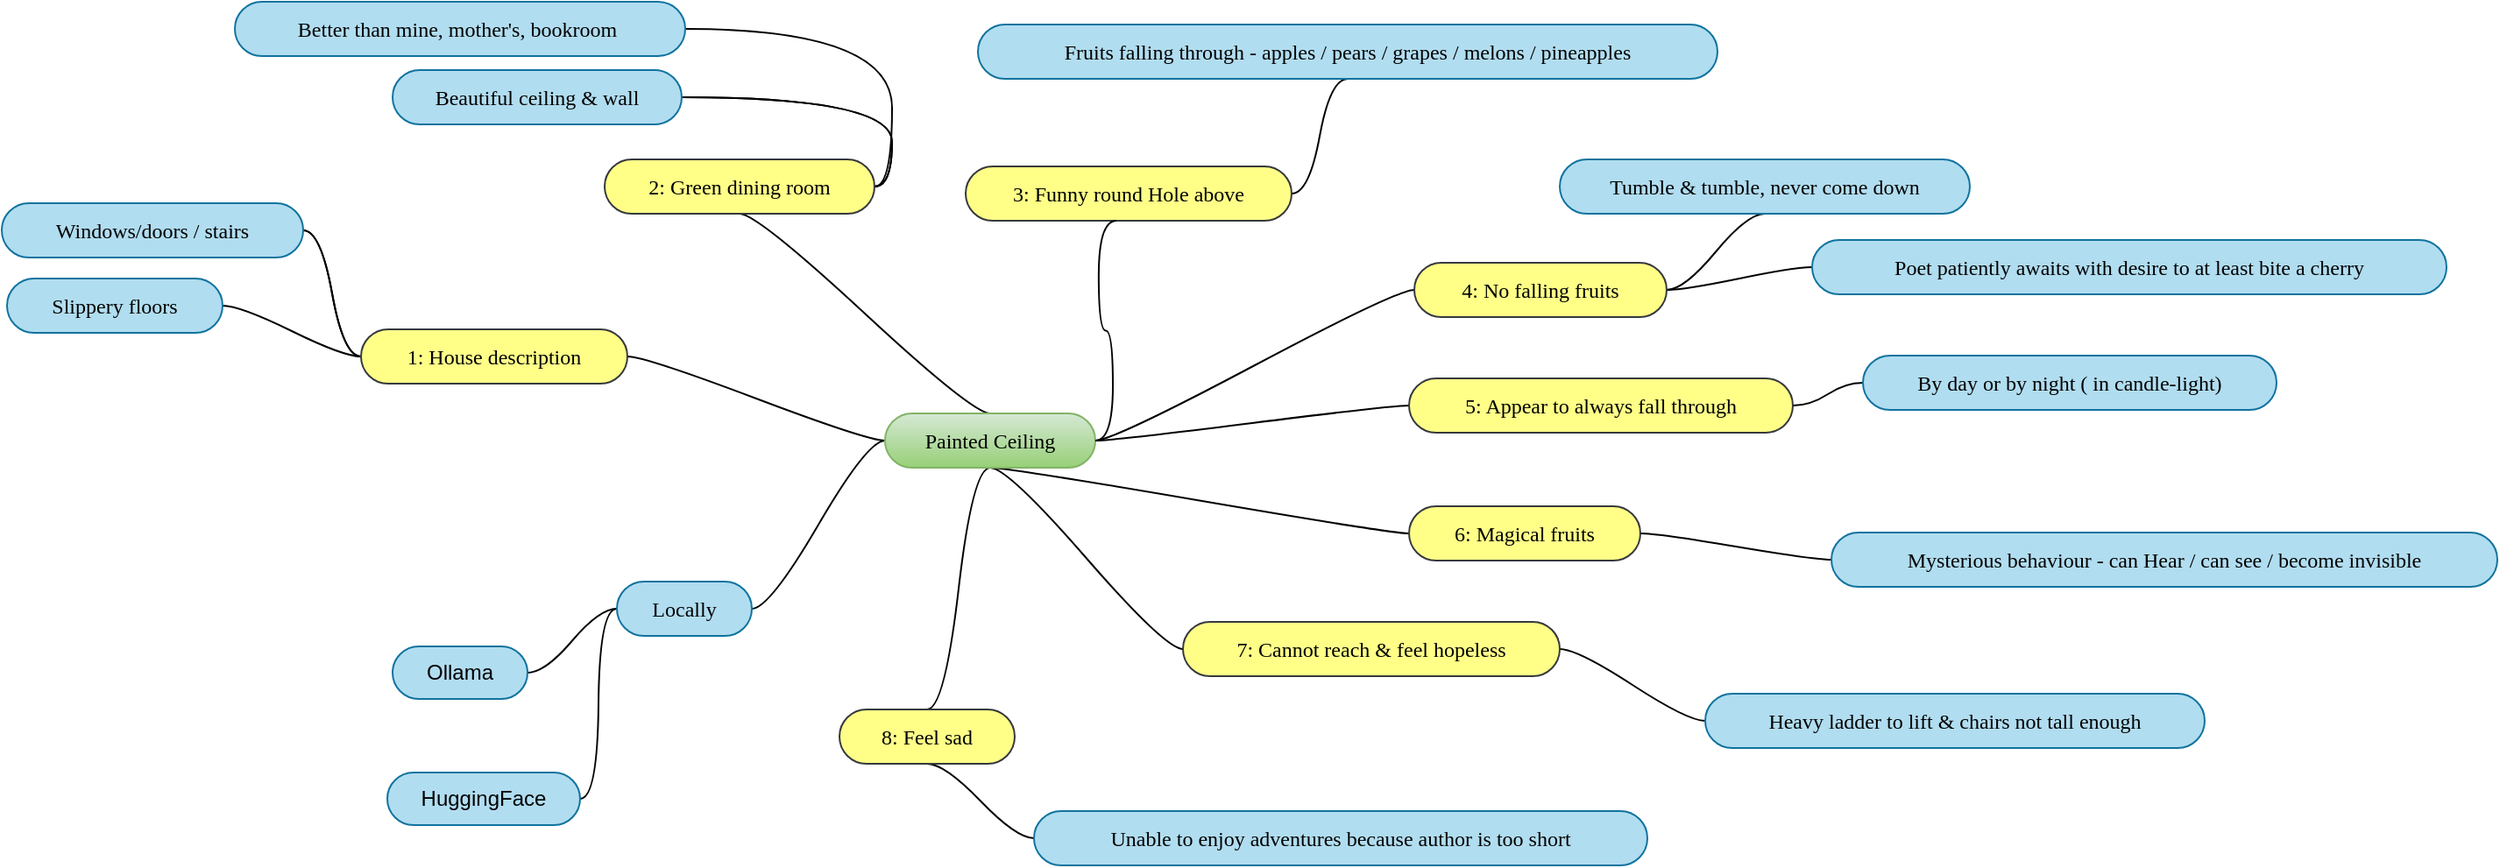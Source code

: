 <mxfile border="50" scale="3" compressed="false" locked="false" version="26.1.1">
  <diagram name="Lit_Painted_Ceiling" id="YmL12bMKpDGza6XwsDPr">
    <mxGraphModel dx="2154" dy="1341" grid="0" gridSize="10" guides="1" tooltips="1" connect="1" arrows="1" fold="1" page="0" pageScale="1" pageWidth="827" pageHeight="1169" background="none" math="1" shadow="0">
      <root>
        <mxCell id="X5NqExCQtvZxIxQ7pmgY-0" />
        <mxCell id="1" parent="X5NqExCQtvZxIxQ7pmgY-0" />
        <mxCell id="q5sWosqhss169XubvOwO-2" value="" style="edgeStyle=entityRelationEdgeStyle;rounded=0;orthogonalLoop=1;jettySize=auto;html=1;startArrow=none;endArrow=none;segment=10;curved=1;sourcePerimeterSpacing=0;targetPerimeterSpacing=0;" edge="1" parent="1" source="q5sWosqhss169XubvOwO-4" target="q5sWosqhss169XubvOwO-7">
          <mxGeometry relative="1" as="geometry" />
        </mxCell>
        <mxCell id="q5sWosqhss169XubvOwO-3" value="" style="edgeStyle=entityRelationEdgeStyle;rounded=0;orthogonalLoop=1;jettySize=auto;html=1;startArrow=none;endArrow=none;segment=10;curved=1;sourcePerimeterSpacing=0;targetPerimeterSpacing=0;" edge="1" parent="1" source="q5sWosqhss169XubvOwO-4" target="q5sWosqhss169XubvOwO-11">
          <mxGeometry relative="1" as="geometry" />
        </mxCell>
        <mxCell id="q5sWosqhss169XubvOwO-28" style="edgeStyle=entityRelationEdgeStyle;rounded=0;orthogonalLoop=1;jettySize=auto;html=1;startArrow=none;endArrow=none;segment=10;curved=1;sourcePerimeterSpacing=0;targetPerimeterSpacing=0;exitX=0.5;exitY=0;exitDx=0;exitDy=0;entryX=0.5;entryY=1;entryDx=0;entryDy=0;" edge="1" parent="1" source="q5sWosqhss169XubvOwO-4" target="q5sWosqhss169XubvOwO-23">
          <mxGeometry relative="1" as="geometry" />
        </mxCell>
        <mxCell id="q5sWosqhss169XubvOwO-38" style="edgeStyle=entityRelationEdgeStyle;rounded=0;orthogonalLoop=1;jettySize=auto;html=1;startArrow=none;endArrow=none;segment=10;curved=1;sourcePerimeterSpacing=0;targetPerimeterSpacing=0;" edge="1" parent="1" source="q5sWosqhss169XubvOwO-4" target="q5sWosqhss169XubvOwO-33">
          <mxGeometry relative="1" as="geometry" />
        </mxCell>
        <mxCell id="q5sWosqhss169XubvOwO-42" style="edgeStyle=entityRelationEdgeStyle;rounded=0;orthogonalLoop=1;jettySize=auto;html=1;startArrow=none;endArrow=none;segment=10;curved=1;sourcePerimeterSpacing=0;targetPerimeterSpacing=0;entryX=0;entryY=0.5;entryDx=0;entryDy=0;" edge="1" parent="1" source="q5sWosqhss169XubvOwO-4" target="q5sWosqhss169XubvOwO-39">
          <mxGeometry relative="1" as="geometry" />
        </mxCell>
        <mxCell id="q5sWosqhss169XubvOwO-44" style="edgeStyle=entityRelationEdgeStyle;rounded=0;orthogonalLoop=1;jettySize=auto;html=1;startArrow=none;endArrow=none;segment=10;curved=1;sourcePerimeterSpacing=0;targetPerimeterSpacing=0;exitX=0.5;exitY=1;exitDx=0;exitDy=0;entryX=0;entryY=0.5;entryDx=0;entryDy=0;" edge="1" parent="1" source="q5sWosqhss169XubvOwO-4" target="q5sWosqhss169XubvOwO-43">
          <mxGeometry relative="1" as="geometry" />
        </mxCell>
        <mxCell id="q5sWosqhss169XubvOwO-51" style="edgeStyle=entityRelationEdgeStyle;rounded=0;orthogonalLoop=1;jettySize=auto;html=1;startArrow=none;endArrow=none;segment=10;curved=1;sourcePerimeterSpacing=0;targetPerimeterSpacing=0;exitX=0.5;exitY=1;exitDx=0;exitDy=0;entryX=0;entryY=0.5;entryDx=0;entryDy=0;" edge="1" parent="1" source="q5sWosqhss169XubvOwO-4" target="q5sWosqhss169XubvOwO-47">
          <mxGeometry relative="1" as="geometry" />
        </mxCell>
        <mxCell id="q5sWosqhss169XubvOwO-54" style="edgeStyle=entityRelationEdgeStyle;rounded=0;orthogonalLoop=1;jettySize=auto;html=1;startArrow=none;endArrow=none;segment=10;curved=1;sourcePerimeterSpacing=0;targetPerimeterSpacing=0;exitX=0.5;exitY=1;exitDx=0;exitDy=0;entryX=0.5;entryY=0;entryDx=0;entryDy=0;" edge="1" parent="1" source="q5sWosqhss169XubvOwO-4" target="q5sWosqhss169XubvOwO-53">
          <mxGeometry relative="1" as="geometry" />
        </mxCell>
        <mxCell id="q5sWosqhss169XubvOwO-4" value="&lt;font face=&quot;Comic Sans MS&quot;&gt;Painted Ceiling&lt;/font&gt;" style="whiteSpace=wrap;html=1;rounded=1;arcSize=50;align=center;verticalAlign=middle;strokeWidth=1;autosize=1;spacing=4;treeFolding=1;treeMoving=1;newEdgeStyle={&quot;edgeStyle&quot;:&quot;entityRelationEdgeStyle&quot;,&quot;startArrow&quot;:&quot;none&quot;,&quot;endArrow&quot;:&quot;none&quot;,&quot;segment&quot;:10,&quot;curved&quot;:1,&quot;sourcePerimeterSpacing&quot;:0,&quot;targetPerimeterSpacing&quot;:0};fillColor=#d5e8d4;strokeColor=#82b366;gradientColor=#97d077;" vertex="1" parent="1">
          <mxGeometry x="136" y="233" width="120" height="31" as="geometry" />
        </mxCell>
        <mxCell id="q5sWosqhss169XubvOwO-5" value="" style="edgeStyle=entityRelationEdgeStyle;rounded=0;orthogonalLoop=1;jettySize=auto;html=1;startArrow=none;endArrow=none;segment=10;curved=1;sourcePerimeterSpacing=0;targetPerimeterSpacing=0;" edge="1" parent="1" source="q5sWosqhss169XubvOwO-7" target="q5sWosqhss169XubvOwO-12">
          <mxGeometry relative="1" as="geometry" />
        </mxCell>
        <mxCell id="q5sWosqhss169XubvOwO-6" value="" style="edgeStyle=entityRelationEdgeStyle;rounded=0;orthogonalLoop=1;jettySize=auto;html=1;startArrow=none;endArrow=none;segment=10;curved=1;sourcePerimeterSpacing=0;targetPerimeterSpacing=0;" edge="1" parent="1" source="q5sWosqhss169XubvOwO-7" target="q5sWosqhss169XubvOwO-13">
          <mxGeometry relative="1" as="geometry" />
        </mxCell>
        <mxCell id="q5sWosqhss169XubvOwO-7" value="&lt;font face=&quot;Comic Sans MS&quot;&gt;Locally&lt;/font&gt;" style="whiteSpace=wrap;html=1;rounded=1;arcSize=50;align=center;verticalAlign=middle;strokeWidth=1;autosize=1;spacing=4;treeFolding=1;treeMoving=1;newEdgeStyle={&quot;edgeStyle&quot;:&quot;entityRelationEdgeStyle&quot;,&quot;startArrow&quot;:&quot;none&quot;,&quot;endArrow&quot;:&quot;none&quot;,&quot;segment&quot;:10,&quot;curved&quot;:1,&quot;sourcePerimeterSpacing&quot;:0,&quot;targetPerimeterSpacing&quot;:0};fillColor=#b1ddf0;strokeColor=#10739e;" vertex="1" parent="1">
          <mxGeometry x="-17" y="329" width="77" height="31" as="geometry" />
        </mxCell>
        <mxCell id="q5sWosqhss169XubvOwO-8" value="" style="edgeStyle=entityRelationEdgeStyle;rounded=0;orthogonalLoop=1;jettySize=auto;html=1;startArrow=none;endArrow=none;segment=10;curved=1;sourcePerimeterSpacing=0;targetPerimeterSpacing=0;" edge="1" parent="1" source="q5sWosqhss169XubvOwO-11" target="q5sWosqhss169XubvOwO-14">
          <mxGeometry relative="1" as="geometry" />
        </mxCell>
        <mxCell id="q5sWosqhss169XubvOwO-9" value="" style="edgeStyle=entityRelationEdgeStyle;rounded=0;orthogonalLoop=1;jettySize=auto;html=1;startArrow=none;endArrow=none;segment=10;curved=1;sourcePerimeterSpacing=0;targetPerimeterSpacing=0;" edge="1" parent="1" source="q5sWosqhss169XubvOwO-11" target="q5sWosqhss169XubvOwO-14">
          <mxGeometry relative="1" as="geometry" />
        </mxCell>
        <mxCell id="q5sWosqhss169XubvOwO-18" style="edgeStyle=entityRelationEdgeStyle;rounded=0;orthogonalLoop=1;jettySize=auto;html=1;startArrow=none;endArrow=none;segment=10;curved=1;sourcePerimeterSpacing=0;targetPerimeterSpacing=0;" edge="1" parent="1" source="q5sWosqhss169XubvOwO-11" target="q5sWosqhss169XubvOwO-17">
          <mxGeometry relative="1" as="geometry" />
        </mxCell>
        <mxCell id="q5sWosqhss169XubvOwO-11" value="&lt;font face=&quot;Comic Sans MS&quot;&gt;1: House description&lt;/font&gt;" style="whiteSpace=wrap;html=1;rounded=1;arcSize=50;align=center;verticalAlign=middle;strokeWidth=1;autosize=1;spacing=4;treeFolding=1;treeMoving=1;newEdgeStyle={&quot;edgeStyle&quot;:&quot;entityRelationEdgeStyle&quot;,&quot;startArrow&quot;:&quot;none&quot;,&quot;endArrow&quot;:&quot;none&quot;,&quot;segment&quot;:10,&quot;curved&quot;:1,&quot;sourcePerimeterSpacing&quot;:0,&quot;targetPerimeterSpacing&quot;:0};fillColor=#ffff88;strokeColor=#36393d;" vertex="1" parent="1">
          <mxGeometry x="-163" y="185" width="152" height="31" as="geometry" />
        </mxCell>
        <mxCell id="q5sWosqhss169XubvOwO-12" value="Ollama" style="whiteSpace=wrap;html=1;rounded=1;arcSize=50;align=center;verticalAlign=middle;strokeWidth=1;autosize=1;spacing=4;treeFolding=1;treeMoving=1;newEdgeStyle={&quot;edgeStyle&quot;:&quot;entityRelationEdgeStyle&quot;,&quot;startArrow&quot;:&quot;none&quot;,&quot;endArrow&quot;:&quot;none&quot;,&quot;segment&quot;:10,&quot;curved&quot;:1,&quot;sourcePerimeterSpacing&quot;:0,&quot;targetPerimeterSpacing&quot;:0};fillColor=#b1ddf0;strokeColor=#10739e;" vertex="1" parent="1">
          <mxGeometry x="-145" y="366" width="77" height="30" as="geometry" />
        </mxCell>
        <mxCell id="q5sWosqhss169XubvOwO-13" value="HuggingFace" style="whiteSpace=wrap;html=1;rounded=1;arcSize=50;align=center;verticalAlign=middle;strokeWidth=1;autosize=1;spacing=4;treeFolding=1;treeMoving=1;newEdgeStyle={&quot;edgeStyle&quot;:&quot;entityRelationEdgeStyle&quot;,&quot;startArrow&quot;:&quot;none&quot;,&quot;endArrow&quot;:&quot;none&quot;,&quot;segment&quot;:10,&quot;curved&quot;:1,&quot;sourcePerimeterSpacing&quot;:0,&quot;targetPerimeterSpacing&quot;:0};fillColor=#b1ddf0;strokeColor=#10739e;" vertex="1" parent="1">
          <mxGeometry x="-148" y="438" width="110" height="30" as="geometry" />
        </mxCell>
        <mxCell id="q5sWosqhss169XubvOwO-14" value="&lt;font face=&quot;Comic Sans MS&quot;&gt;Windows/doors / stairs&lt;/font&gt;" style="whiteSpace=wrap;html=1;rounded=1;arcSize=50;align=center;verticalAlign=middle;strokeWidth=1;autosize=1;spacing=4;treeFolding=1;treeMoving=1;newEdgeStyle={&quot;edgeStyle&quot;:&quot;entityRelationEdgeStyle&quot;,&quot;startArrow&quot;:&quot;none&quot;,&quot;endArrow&quot;:&quot;none&quot;,&quot;segment&quot;:10,&quot;curved&quot;:1,&quot;sourcePerimeterSpacing&quot;:0,&quot;targetPerimeterSpacing&quot;:0};fillColor=#b1ddf0;strokeColor=#10739e;" vertex="1" parent="1">
          <mxGeometry x="-368" y="113" width="172" height="31" as="geometry" />
        </mxCell>
        <mxCell id="q5sWosqhss169XubvOwO-17" value="&lt;font face=&quot;Comic Sans MS&quot;&gt;Slippery floors&lt;/font&gt;" style="whiteSpace=wrap;html=1;rounded=1;arcSize=50;align=center;verticalAlign=middle;strokeWidth=1;autosize=1;spacing=4;treeFolding=1;treeMoving=1;newEdgeStyle={&quot;edgeStyle&quot;:&quot;entityRelationEdgeStyle&quot;,&quot;startArrow&quot;:&quot;none&quot;,&quot;endArrow&quot;:&quot;none&quot;,&quot;segment&quot;:10,&quot;curved&quot;:1,&quot;sourcePerimeterSpacing&quot;:0,&quot;targetPerimeterSpacing&quot;:0};fillColor=#b1ddf0;strokeColor=#10739e;" vertex="1" parent="1">
          <mxGeometry x="-365" y="156" width="123" height="31" as="geometry" />
        </mxCell>
        <mxCell id="q5sWosqhss169XubvOwO-19" value="" style="edgeStyle=entityRelationEdgeStyle;rounded=0;orthogonalLoop=1;jettySize=auto;html=1;startArrow=none;endArrow=none;segment=10;curved=1;sourcePerimeterSpacing=0;targetPerimeterSpacing=0;" edge="1" parent="1" source="q5sWosqhss169XubvOwO-23" target="q5sWosqhss169XubvOwO-24">
          <mxGeometry relative="1" as="geometry" />
        </mxCell>
        <mxCell id="q5sWosqhss169XubvOwO-20" value="" style="edgeStyle=entityRelationEdgeStyle;rounded=0;orthogonalLoop=1;jettySize=auto;html=1;startArrow=none;endArrow=none;segment=10;curved=1;sourcePerimeterSpacing=0;targetPerimeterSpacing=0;" edge="1" parent="1" source="q5sWosqhss169XubvOwO-23" target="q5sWosqhss169XubvOwO-24">
          <mxGeometry relative="1" as="geometry" />
        </mxCell>
        <mxCell id="q5sWosqhss169XubvOwO-21" value="" style="edgeStyle=entityRelationEdgeStyle;rounded=0;orthogonalLoop=1;jettySize=auto;html=1;startArrow=none;endArrow=none;segment=10;curved=1;sourcePerimeterSpacing=0;targetPerimeterSpacing=0;" edge="1" parent="1" source="q5sWosqhss169XubvOwO-23" target="q5sWosqhss169XubvOwO-25">
          <mxGeometry relative="1" as="geometry" />
        </mxCell>
        <mxCell id="q5sWosqhss169XubvOwO-23" value="&lt;font face=&quot;Comic Sans MS&quot;&gt;2: Green dining room&lt;/font&gt;" style="whiteSpace=wrap;html=1;rounded=1;arcSize=50;align=center;verticalAlign=middle;strokeWidth=1;autosize=1;spacing=4;treeFolding=1;treeMoving=1;newEdgeStyle={&quot;edgeStyle&quot;:&quot;entityRelationEdgeStyle&quot;,&quot;startArrow&quot;:&quot;none&quot;,&quot;endArrow&quot;:&quot;none&quot;,&quot;segment&quot;:10,&quot;curved&quot;:1,&quot;sourcePerimeterSpacing&quot;:0,&quot;targetPerimeterSpacing&quot;:0};fillColor=#ffff88;strokeColor=#36393d;" vertex="1" parent="1">
          <mxGeometry x="-24" y="88" width="154" height="31" as="geometry" />
        </mxCell>
        <mxCell id="q5sWosqhss169XubvOwO-24" value="&lt;font face=&quot;Comic Sans MS&quot;&gt;Beautiful ceiling &amp;amp; wall&lt;/font&gt;" style="whiteSpace=wrap;html=1;rounded=1;arcSize=50;align=center;verticalAlign=middle;strokeWidth=1;autosize=1;spacing=4;treeFolding=1;treeMoving=1;newEdgeStyle={&quot;edgeStyle&quot;:&quot;entityRelationEdgeStyle&quot;,&quot;startArrow&quot;:&quot;none&quot;,&quot;endArrow&quot;:&quot;none&quot;,&quot;segment&quot;:10,&quot;curved&quot;:1,&quot;sourcePerimeterSpacing&quot;:0,&quot;targetPerimeterSpacing&quot;:0};fillColor=#b1ddf0;strokeColor=#10739e;" vertex="1" parent="1">
          <mxGeometry x="-145" y="37" width="165" height="31" as="geometry" />
        </mxCell>
        <mxCell id="q5sWosqhss169XubvOwO-25" value="&lt;font face=&quot;Comic Sans MS&quot;&gt;Better than mine, mother&#39;s, bookroom&amp;nbsp;&lt;/font&gt;" style="whiteSpace=wrap;html=1;rounded=1;arcSize=50;align=center;verticalAlign=middle;strokeWidth=1;autosize=1;spacing=4;treeFolding=1;treeMoving=1;newEdgeStyle={&quot;edgeStyle&quot;:&quot;entityRelationEdgeStyle&quot;,&quot;startArrow&quot;:&quot;none&quot;,&quot;endArrow&quot;:&quot;none&quot;,&quot;segment&quot;:10,&quot;curved&quot;:1,&quot;sourcePerimeterSpacing&quot;:0,&quot;targetPerimeterSpacing&quot;:0};fillColor=#b1ddf0;strokeColor=#10739e;" vertex="1" parent="1">
          <mxGeometry x="-235" y="-2" width="257" height="31" as="geometry" />
        </mxCell>
        <mxCell id="q5sWosqhss169XubvOwO-31" style="edgeStyle=entityRelationEdgeStyle;rounded=0;orthogonalLoop=1;jettySize=auto;html=1;startArrow=none;endArrow=none;segment=10;curved=1;sourcePerimeterSpacing=0;targetPerimeterSpacing=0;entryX=0.5;entryY=1;entryDx=0;entryDy=0;" edge="1" parent="1" source="q5sWosqhss169XubvOwO-29" target="q5sWosqhss169XubvOwO-30">
          <mxGeometry relative="1" as="geometry" />
        </mxCell>
        <mxCell id="q5sWosqhss169XubvOwO-29" value="&lt;font face=&quot;Comic Sans MS&quot;&gt;3: Funny round Hole above&lt;/font&gt;" style="whiteSpace=wrap;html=1;rounded=1;arcSize=50;align=center;verticalAlign=middle;strokeWidth=1;autosize=1;spacing=4;treeFolding=1;treeMoving=1;newEdgeStyle={&quot;edgeStyle&quot;:&quot;entityRelationEdgeStyle&quot;,&quot;startArrow&quot;:&quot;none&quot;,&quot;endArrow&quot;:&quot;none&quot;,&quot;segment&quot;:10,&quot;curved&quot;:1,&quot;sourcePerimeterSpacing&quot;:0,&quot;targetPerimeterSpacing&quot;:0};fillColor=#ffff88;strokeColor=#36393d;" vertex="1" parent="1">
          <mxGeometry x="182" y="92" width="186" height="31" as="geometry" />
        </mxCell>
        <mxCell id="q5sWosqhss169XubvOwO-30" value="&lt;font face=&quot;Comic Sans MS&quot;&gt;Fruits falling through - apples / pears / grapes / melons / pineapples&lt;/font&gt;" style="whiteSpace=wrap;html=1;rounded=1;arcSize=50;align=center;verticalAlign=middle;strokeWidth=1;autosize=1;spacing=4;treeFolding=1;treeMoving=1;newEdgeStyle={&quot;edgeStyle&quot;:&quot;entityRelationEdgeStyle&quot;,&quot;startArrow&quot;:&quot;none&quot;,&quot;endArrow&quot;:&quot;none&quot;,&quot;segment&quot;:10,&quot;curved&quot;:1,&quot;sourcePerimeterSpacing&quot;:0,&quot;targetPerimeterSpacing&quot;:0};fillColor=#b1ddf0;strokeColor=#10739e;" vertex="1" parent="1">
          <mxGeometry x="189" y="11" width="422" height="31" as="geometry" />
        </mxCell>
        <mxCell id="q5sWosqhss169XubvOwO-32" style="edgeStyle=entityRelationEdgeStyle;rounded=0;orthogonalLoop=1;jettySize=auto;html=1;startArrow=none;endArrow=none;segment=10;curved=1;sourcePerimeterSpacing=0;targetPerimeterSpacing=0;entryX=0.462;entryY=1;entryDx=0;entryDy=0;entryPerimeter=0;" edge="1" parent="1" source="q5sWosqhss169XubvOwO-4" target="q5sWosqhss169XubvOwO-29">
          <mxGeometry relative="1" as="geometry" />
        </mxCell>
        <mxCell id="q5sWosqhss169XubvOwO-35" style="edgeStyle=entityRelationEdgeStyle;rounded=0;orthogonalLoop=1;jettySize=auto;html=1;startArrow=none;endArrow=none;segment=10;curved=1;sourcePerimeterSpacing=0;targetPerimeterSpacing=0;entryX=0.5;entryY=1;entryDx=0;entryDy=0;" edge="1" parent="1" source="q5sWosqhss169XubvOwO-33" target="q5sWosqhss169XubvOwO-34">
          <mxGeometry relative="1" as="geometry" />
        </mxCell>
        <mxCell id="q5sWosqhss169XubvOwO-37" style="edgeStyle=entityRelationEdgeStyle;rounded=0;orthogonalLoop=1;jettySize=auto;html=1;startArrow=none;endArrow=none;segment=10;curved=1;sourcePerimeterSpacing=0;targetPerimeterSpacing=0;entryX=0;entryY=0.5;entryDx=0;entryDy=0;" edge="1" parent="1" source="q5sWosqhss169XubvOwO-33" target="q5sWosqhss169XubvOwO-36">
          <mxGeometry relative="1" as="geometry" />
        </mxCell>
        <mxCell id="q5sWosqhss169XubvOwO-33" value="&lt;font face=&quot;Comic Sans MS&quot;&gt;4: No falling fruits&lt;/font&gt;" style="whiteSpace=wrap;html=1;rounded=1;arcSize=50;align=center;verticalAlign=middle;strokeWidth=1;autosize=1;spacing=4;treeFolding=1;treeMoving=1;newEdgeStyle={&quot;edgeStyle&quot;:&quot;entityRelationEdgeStyle&quot;,&quot;startArrow&quot;:&quot;none&quot;,&quot;endArrow&quot;:&quot;none&quot;,&quot;segment&quot;:10,&quot;curved&quot;:1,&quot;sourcePerimeterSpacing&quot;:0,&quot;targetPerimeterSpacing&quot;:0};fillColor=#ffff88;strokeColor=#36393d;" vertex="1" parent="1">
          <mxGeometry x="438" y="147" width="144" height="31" as="geometry" />
        </mxCell>
        <mxCell id="q5sWosqhss169XubvOwO-34" value="&lt;font face=&quot;Comic Sans MS&quot;&gt;Tumble &amp;amp; tumble, never come down&lt;/font&gt;" style="whiteSpace=wrap;html=1;rounded=1;arcSize=50;align=center;verticalAlign=middle;strokeWidth=1;autosize=1;spacing=4;treeFolding=1;treeMoving=1;newEdgeStyle={&quot;edgeStyle&quot;:&quot;entityRelationEdgeStyle&quot;,&quot;startArrow&quot;:&quot;none&quot;,&quot;endArrow&quot;:&quot;none&quot;,&quot;segment&quot;:10,&quot;curved&quot;:1,&quot;sourcePerimeterSpacing&quot;:0,&quot;targetPerimeterSpacing&quot;:0};fillColor=#b1ddf0;strokeColor=#10739e;" vertex="1" parent="1">
          <mxGeometry x="521" y="88" width="234" height="31" as="geometry" />
        </mxCell>
        <mxCell id="q5sWosqhss169XubvOwO-36" value="&lt;font face=&quot;Comic Sans MS&quot;&gt;Poet patiently awaits with desire to at least bite a cherry&lt;/font&gt;" style="whiteSpace=wrap;html=1;rounded=1;arcSize=50;align=center;verticalAlign=middle;strokeWidth=1;autosize=1;spacing=4;treeFolding=1;treeMoving=1;newEdgeStyle={&quot;edgeStyle&quot;:&quot;entityRelationEdgeStyle&quot;,&quot;startArrow&quot;:&quot;none&quot;,&quot;endArrow&quot;:&quot;none&quot;,&quot;segment&quot;:10,&quot;curved&quot;:1,&quot;sourcePerimeterSpacing&quot;:0,&quot;targetPerimeterSpacing&quot;:0};fillColor=#b1ddf0;strokeColor=#10739e;" vertex="1" parent="1">
          <mxGeometry x="665" y="134" width="362" height="31" as="geometry" />
        </mxCell>
        <mxCell id="q5sWosqhss169XubvOwO-41" style="edgeStyle=entityRelationEdgeStyle;rounded=0;orthogonalLoop=1;jettySize=auto;html=1;startArrow=none;endArrow=none;segment=10;curved=1;sourcePerimeterSpacing=0;targetPerimeterSpacing=0;exitX=1;exitY=0.5;exitDx=0;exitDy=0;entryX=0;entryY=0.5;entryDx=0;entryDy=0;" edge="1" parent="1" source="q5sWosqhss169XubvOwO-39" target="q5sWosqhss169XubvOwO-40">
          <mxGeometry relative="1" as="geometry" />
        </mxCell>
        <mxCell id="q5sWosqhss169XubvOwO-39" value="&lt;font face=&quot;Comic Sans MS&quot;&gt;5: Appear to always fall through&lt;/font&gt;" style="whiteSpace=wrap;html=1;rounded=1;arcSize=50;align=center;verticalAlign=middle;strokeWidth=1;autosize=1;spacing=4;treeFolding=1;treeMoving=1;newEdgeStyle={&quot;edgeStyle&quot;:&quot;entityRelationEdgeStyle&quot;,&quot;startArrow&quot;:&quot;none&quot;,&quot;endArrow&quot;:&quot;none&quot;,&quot;segment&quot;:10,&quot;curved&quot;:1,&quot;sourcePerimeterSpacing&quot;:0,&quot;targetPerimeterSpacing&quot;:0};fillColor=#ffff88;strokeColor=#36393d;" vertex="1" parent="1">
          <mxGeometry x="435" y="213" width="219" height="31" as="geometry" />
        </mxCell>
        <mxCell id="q5sWosqhss169XubvOwO-40" value="&lt;font face=&quot;Comic Sans MS&quot;&gt;By day or by night ( in candle-light)&lt;/font&gt;" style="whiteSpace=wrap;html=1;rounded=1;arcSize=50;align=center;verticalAlign=middle;strokeWidth=1;autosize=1;spacing=4;treeFolding=1;treeMoving=1;newEdgeStyle={&quot;edgeStyle&quot;:&quot;entityRelationEdgeStyle&quot;,&quot;startArrow&quot;:&quot;none&quot;,&quot;endArrow&quot;:&quot;none&quot;,&quot;segment&quot;:10,&quot;curved&quot;:1,&quot;sourcePerimeterSpacing&quot;:0,&quot;targetPerimeterSpacing&quot;:0};fillColor=#b1ddf0;strokeColor=#10739e;" vertex="1" parent="1">
          <mxGeometry x="694" y="200" width="236" height="31" as="geometry" />
        </mxCell>
        <mxCell id="q5sWosqhss169XubvOwO-46" style="edgeStyle=entityRelationEdgeStyle;rounded=0;orthogonalLoop=1;jettySize=auto;html=1;startArrow=none;endArrow=none;segment=10;curved=1;sourcePerimeterSpacing=0;targetPerimeterSpacing=0;entryX=0;entryY=0.5;entryDx=0;entryDy=0;" edge="1" parent="1" source="q5sWosqhss169XubvOwO-43" target="q5sWosqhss169XubvOwO-45">
          <mxGeometry relative="1" as="geometry" />
        </mxCell>
        <mxCell id="q5sWosqhss169XubvOwO-43" value="&lt;font face=&quot;Comic Sans MS&quot;&gt;6: Magical fruits&lt;/font&gt;" style="whiteSpace=wrap;html=1;rounded=1;arcSize=50;align=center;verticalAlign=middle;strokeWidth=1;autosize=1;spacing=4;treeFolding=1;treeMoving=1;newEdgeStyle={&quot;edgeStyle&quot;:&quot;entityRelationEdgeStyle&quot;,&quot;startArrow&quot;:&quot;none&quot;,&quot;endArrow&quot;:&quot;none&quot;,&quot;segment&quot;:10,&quot;curved&quot;:1,&quot;sourcePerimeterSpacing&quot;:0,&quot;targetPerimeterSpacing&quot;:0};fillColor=#ffff88;strokeColor=#36393d;" vertex="1" parent="1">
          <mxGeometry x="435" y="286" width="132" height="31" as="geometry" />
        </mxCell>
        <mxCell id="q5sWosqhss169XubvOwO-45" value="&lt;font face=&quot;Comic Sans MS&quot;&gt;Mysterious behaviour - can Hear / can see / become invisible&lt;/font&gt;" style="whiteSpace=wrap;html=1;rounded=1;arcSize=50;align=center;verticalAlign=middle;strokeWidth=1;autosize=1;spacing=4;treeFolding=1;treeMoving=1;newEdgeStyle={&quot;edgeStyle&quot;:&quot;entityRelationEdgeStyle&quot;,&quot;startArrow&quot;:&quot;none&quot;,&quot;endArrow&quot;:&quot;none&quot;,&quot;segment&quot;:10,&quot;curved&quot;:1,&quot;sourcePerimeterSpacing&quot;:0,&quot;targetPerimeterSpacing&quot;:0};fillColor=#b1ddf0;strokeColor=#10739e;" vertex="1" parent="1">
          <mxGeometry x="676" y="301" width="380" height="31" as="geometry" />
        </mxCell>
        <mxCell id="q5sWosqhss169XubvOwO-50" style="edgeStyle=entityRelationEdgeStyle;rounded=0;orthogonalLoop=1;jettySize=auto;html=1;startArrow=none;endArrow=none;segment=10;curved=1;sourcePerimeterSpacing=0;targetPerimeterSpacing=0;entryX=0;entryY=0.5;entryDx=0;entryDy=0;" edge="1" parent="1" source="q5sWosqhss169XubvOwO-47" target="q5sWosqhss169XubvOwO-48">
          <mxGeometry relative="1" as="geometry" />
        </mxCell>
        <mxCell id="q5sWosqhss169XubvOwO-47" value="&lt;font face=&quot;Comic Sans MS&quot;&gt;7: Cannot reach &amp;amp; feel hopeless&lt;/font&gt;" style="whiteSpace=wrap;html=1;rounded=1;arcSize=50;align=center;verticalAlign=middle;strokeWidth=1;autosize=1;spacing=4;treeFolding=1;treeMoving=1;newEdgeStyle={&quot;edgeStyle&quot;:&quot;entityRelationEdgeStyle&quot;,&quot;startArrow&quot;:&quot;none&quot;,&quot;endArrow&quot;:&quot;none&quot;,&quot;segment&quot;:10,&quot;curved&quot;:1,&quot;sourcePerimeterSpacing&quot;:0,&quot;targetPerimeterSpacing&quot;:0};fillColor=#ffff88;strokeColor=#36393d;" vertex="1" parent="1">
          <mxGeometry x="306" y="352" width="215" height="31" as="geometry" />
        </mxCell>
        <mxCell id="q5sWosqhss169XubvOwO-48" value="&lt;font face=&quot;Comic Sans MS&quot;&gt;Heavy ladder to lift &amp;amp; chairs not tall enough&lt;/font&gt;" style="whiteSpace=wrap;html=1;rounded=1;arcSize=50;align=center;verticalAlign=middle;strokeWidth=1;autosize=1;spacing=4;treeFolding=1;treeMoving=1;newEdgeStyle={&quot;edgeStyle&quot;:&quot;entityRelationEdgeStyle&quot;,&quot;startArrow&quot;:&quot;none&quot;,&quot;endArrow&quot;:&quot;none&quot;,&quot;segment&quot;:10,&quot;curved&quot;:1,&quot;sourcePerimeterSpacing&quot;:0,&quot;targetPerimeterSpacing&quot;:0};fillColor=#b1ddf0;strokeColor=#10739e;" vertex="1" parent="1">
          <mxGeometry x="604" y="393" width="285" height="31" as="geometry" />
        </mxCell>
        <mxCell id="q5sWosqhss169XubvOwO-56" style="edgeStyle=entityRelationEdgeStyle;rounded=0;orthogonalLoop=1;jettySize=auto;html=1;startArrow=none;endArrow=none;segment=10;curved=1;sourcePerimeterSpacing=0;targetPerimeterSpacing=0;exitX=0.5;exitY=1;exitDx=0;exitDy=0;" edge="1" parent="1" source="q5sWosqhss169XubvOwO-53" target="q5sWosqhss169XubvOwO-55">
          <mxGeometry relative="1" as="geometry" />
        </mxCell>
        <mxCell id="q5sWosqhss169XubvOwO-53" value="&lt;font face=&quot;Comic Sans MS&quot;&gt;8: Feel sad&lt;/font&gt;" style="whiteSpace=wrap;html=1;rounded=1;arcSize=50;align=center;verticalAlign=middle;strokeWidth=1;autosize=1;spacing=4;treeFolding=1;treeMoving=1;newEdgeStyle={&quot;edgeStyle&quot;:&quot;entityRelationEdgeStyle&quot;,&quot;startArrow&quot;:&quot;none&quot;,&quot;endArrow&quot;:&quot;none&quot;,&quot;segment&quot;:10,&quot;curved&quot;:1,&quot;sourcePerimeterSpacing&quot;:0,&quot;targetPerimeterSpacing&quot;:0};fillColor=#ffff88;strokeColor=#36393d;" vertex="1" parent="1">
          <mxGeometry x="110" y="402" width="100" height="31" as="geometry" />
        </mxCell>
        <mxCell id="q5sWosqhss169XubvOwO-55" value="&lt;font face=&quot;Comic Sans MS&quot;&gt;Unable to enjoy adventures because author is too short&lt;/font&gt;" style="whiteSpace=wrap;html=1;rounded=1;arcSize=50;align=center;verticalAlign=middle;strokeWidth=1;autosize=1;spacing=4;treeFolding=1;treeMoving=1;newEdgeStyle={&quot;edgeStyle&quot;:&quot;entityRelationEdgeStyle&quot;,&quot;startArrow&quot;:&quot;none&quot;,&quot;endArrow&quot;:&quot;none&quot;,&quot;segment&quot;:10,&quot;curved&quot;:1,&quot;sourcePerimeterSpacing&quot;:0,&quot;targetPerimeterSpacing&quot;:0};fillColor=#b1ddf0;strokeColor=#10739e;" vertex="1" parent="1">
          <mxGeometry x="221" y="460" width="350" height="31" as="geometry" />
        </mxCell>
      </root>
    </mxGraphModel>
  </diagram>
</mxfile>
